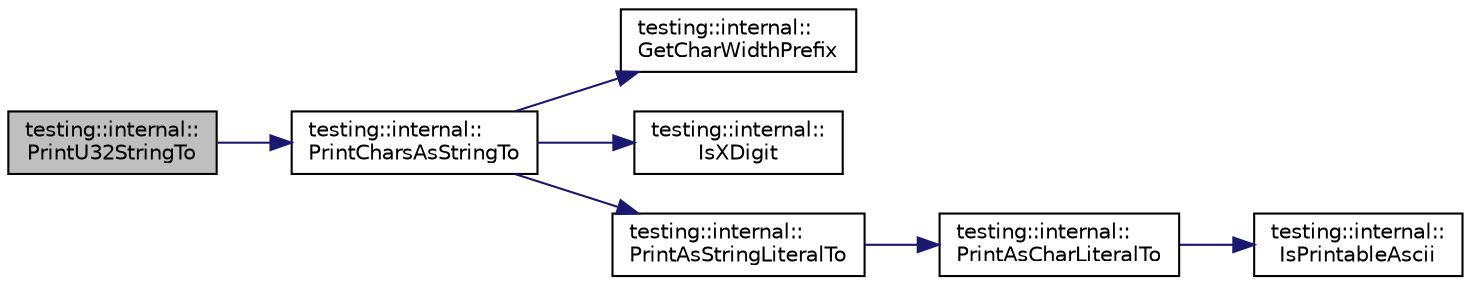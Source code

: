 digraph "testing::internal::PrintU32StringTo"
{
 // LATEX_PDF_SIZE
  bgcolor="transparent";
  edge [fontname="Helvetica",fontsize="10",labelfontname="Helvetica",labelfontsize="10"];
  node [fontname="Helvetica",fontsize="10",shape=record];
  rankdir="LR";
  Node1 [label="testing::internal::\lPrintU32StringTo",height=0.2,width=0.4,color="black", fillcolor="grey75", style="filled", fontcolor="black",tooltip=" "];
  Node1 -> Node2 [color="midnightblue",fontsize="10",style="solid",fontname="Helvetica"];
  Node2 [label="testing::internal::\lPrintCharsAsStringTo",height=0.2,width=0.4,color="black",URL="$namespacetesting_1_1internal.html#aa85ad5fc870841fdccb8f2a373628521",tooltip=" "];
  Node2 -> Node3 [color="midnightblue",fontsize="10",style="solid",fontname="Helvetica"];
  Node3 [label="testing::internal::\lGetCharWidthPrefix",height=0.2,width=0.4,color="black",URL="$namespacetesting_1_1internal.html#a946058f2e2eaf32b525d05c5633dc260",tooltip=" "];
  Node2 -> Node4 [color="midnightblue",fontsize="10",style="solid",fontname="Helvetica"];
  Node4 [label="testing::internal::\lIsXDigit",height=0.2,width=0.4,color="black",URL="$namespacetesting_1_1internal.html#aa234ef141278263fb143b616c74c86e7",tooltip=" "];
  Node2 -> Node5 [color="midnightblue",fontsize="10",style="solid",fontname="Helvetica"];
  Node5 [label="testing::internal::\lPrintAsStringLiteralTo",height=0.2,width=0.4,color="black",URL="$namespacetesting_1_1internal.html#abe42471e5d3d8c350849320057b388db",tooltip=" "];
  Node5 -> Node6 [color="midnightblue",fontsize="10",style="solid",fontname="Helvetica"];
  Node6 [label="testing::internal::\lPrintAsCharLiteralTo",height=0.2,width=0.4,color="black",URL="$namespacetesting_1_1internal.html#a493c0416192a167ab34edc9654620d50",tooltip=" "];
  Node6 -> Node7 [color="midnightblue",fontsize="10",style="solid",fontname="Helvetica"];
  Node7 [label="testing::internal::\lIsPrintableAscii",height=0.2,width=0.4,color="black",URL="$namespacetesting_1_1internal.html#a015a6ee397bad1b5496d50790bbd67b0",tooltip=" "];
}
